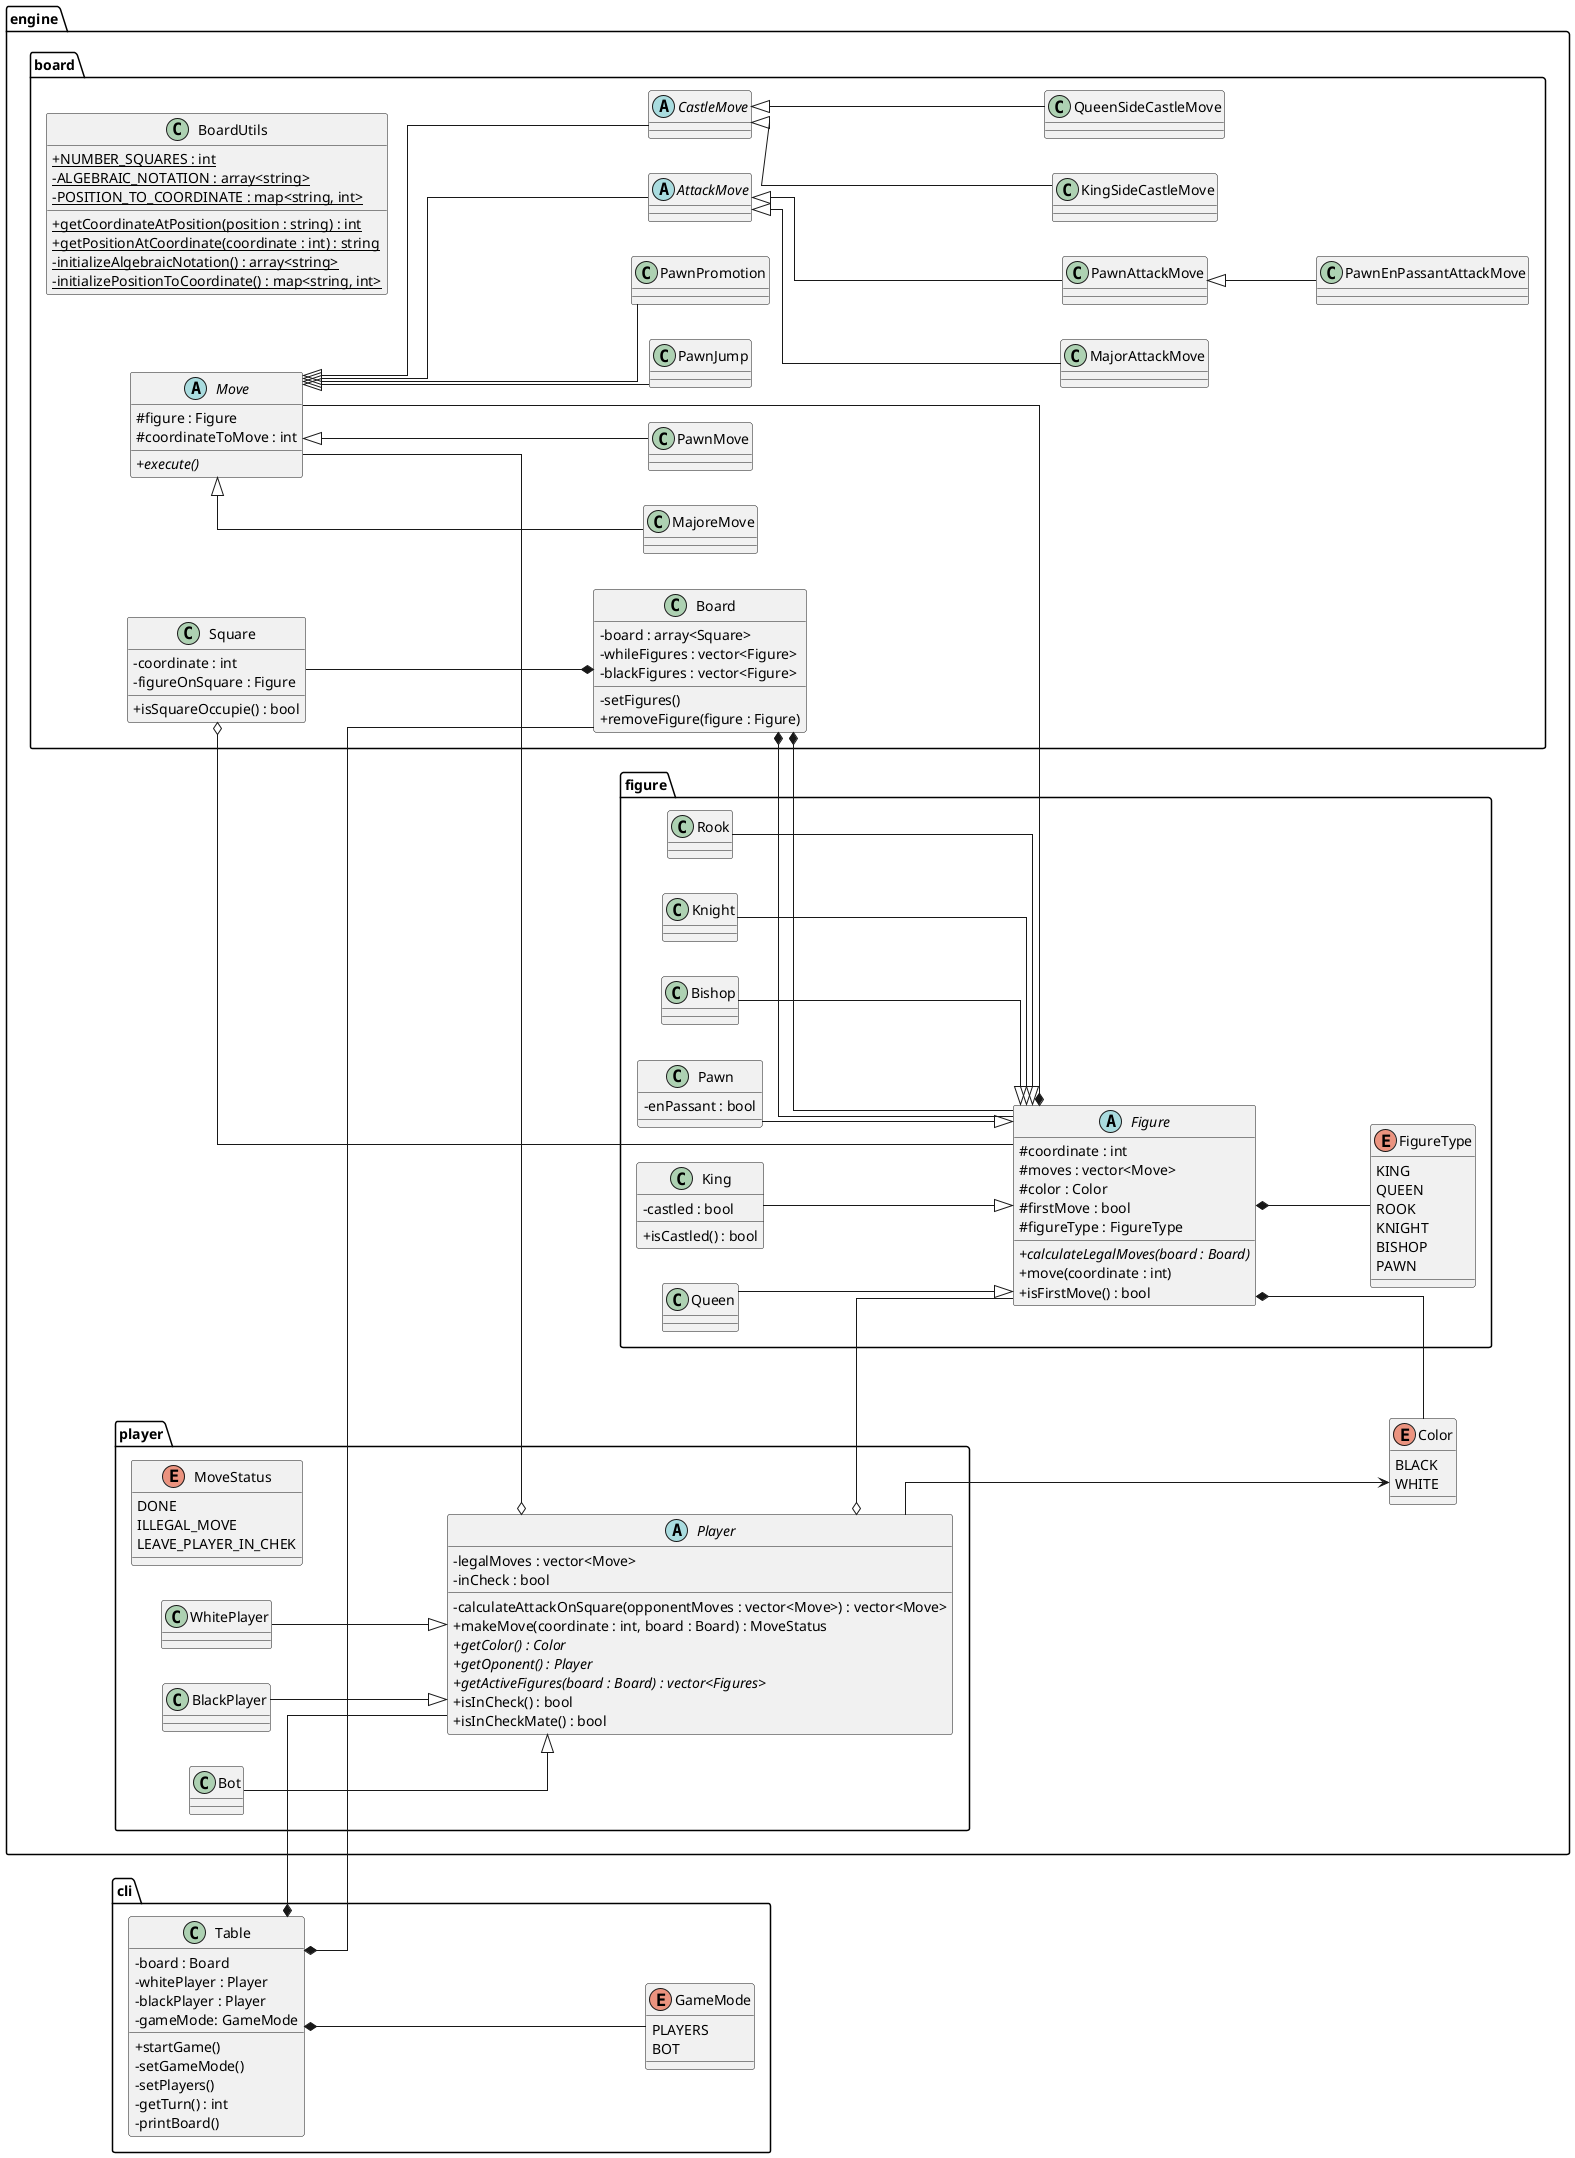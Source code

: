 @startuml Chess
skinparam classAttributeIconSize 0
left to right direction
skinparam linetype ortho

package engine{
    package board{
        class BoardUtils{
            {static} +NUMBER_SQUARES : int
            {static} -ALGEBRAIC_NOTATION : array<string>
            {static} -POSITION_TO_COORDINATE : map<string, int>
            {static} +getCoordinateAtPosition(position : string) : int
            {static} +getPositionAtCoordinate(coordinate : int) : string
            {static} -initializeAlgebraicNotation() : array<string>
            {static} -initializePositionToCoordinate() : map<string, int>
        }
        class Board{
            -board : array<Square>
            -whileFigures : vector<Figure>
            -blackFigures : vector<Figure>
            -setFigures()
            +removeFigure(figure : Figure)
        }
        class Square{
            -coordinate : int
            -figureOnSquare : Figure
            +isSquareOccupie() : bool
        }
        abstract class Move{
            #figure : Figure
            #coordinateToMove : int
            {abstract} +execute()
        }
        class MajoreMove
        class PawnMove
        class PawnJump
        class PawnPromotion
        abstract class AttackMove
        class MajorAttackMove
        class PawnAttackMove
        class PawnEnPassantAttackMove
        abstract class CastleMove
        class KingSideCastleMove
        class QueenSideCastleMove
        Square --* Board
        Move <|-- MajoreMove
        Move <|-- PawnMove
        Move <|-- PawnJump
        Move <|-- PawnPromotion
        Move <|-- CastleMove
        CastleMove <|-- KingSideCastleMove
        CastleMove <|-- QueenSideCastleMove
        Move <|-- AttackMove
        AttackMove <|-- MajorAttackMove
        AttackMove <|-- PawnAttackMove
        PawnAttackMove <|-- PawnEnPassantAttackMove
    }

    package figure{
        enum FigureType{
            KING
            QUEEN
            ROOK
            KNIGHT
            BISHOP
            PAWN
        }
        abstract class Figure{
            #coordinate : int
            #moves : vector<Move>
            #color : Color
            #firstMove : bool
            #figureType : FigureType
            {abstract} +calculateLegalMoves(board : Board)
            +move(coordinate : int)
            +isFirstMove() : bool
        }
        class King{
            -castled : bool
            +isCastled() : bool
        }
        class Queen
        class Rook
        class Knight
        class Bishop
        class Pawn{
            -enPassant : bool
        }
        Figure *-- FigureType
        King --|> Figure
        Queen --|> Figure
        Rook --|> Figure
        Knight --|> Figure
        Bishop --|> Figure
        Pawn --|> Figure
    }

    Move --*  Figure
    Figure --* Board

    package player{
        enum MoveStatus{
            DONE
            ILLEGAL_MOVE
            LEAVE_PLAYER_IN_CHEK
        }
        abstract class Player{
            -legalMoves : vector<Move>
            -inCheck : bool
            -calculateAttackOnSquare(opponentMoves : vector<Move>) : vector<Move>
            +makeMove(coordinate : int, board : Board) : MoveStatus
            {abstract} +getColor() : Color
            {abstract} +getOponent() : Player
            {abstract} +getActiveFigures(board : Board) : vector<Figures>
            +isInCheck() : bool
            +isInCheckMate() : bool
        }
        class WhitePlayer
        class BlackPlayer
        class Bot
        WhitePlayer --|> Player
        BlackPlayer --|> Player
        Bot --|> Player
    }
    Move --o Player
    enum Color{
        BLACK
        WHITE
    }
    Figure *-- Color
    Square o-- Figure
    Board *-- Figure
    Player o-- Figure
    Player --> Color
}

package cli{
    enum GameMode{
        PLAYERS
        BOT
    }
    class Table{
        -board : Board
        -whitePlayer : Player
        -blackPlayer : Player
        -gameMode: GameMode
        +startGame()
        -setGameMode()
        -setPlayers()
        -getTurn() : int
        -printBoard()
    }
    Table *--GameMode
}

Table *-- Board
Table *-- Player
@enduml